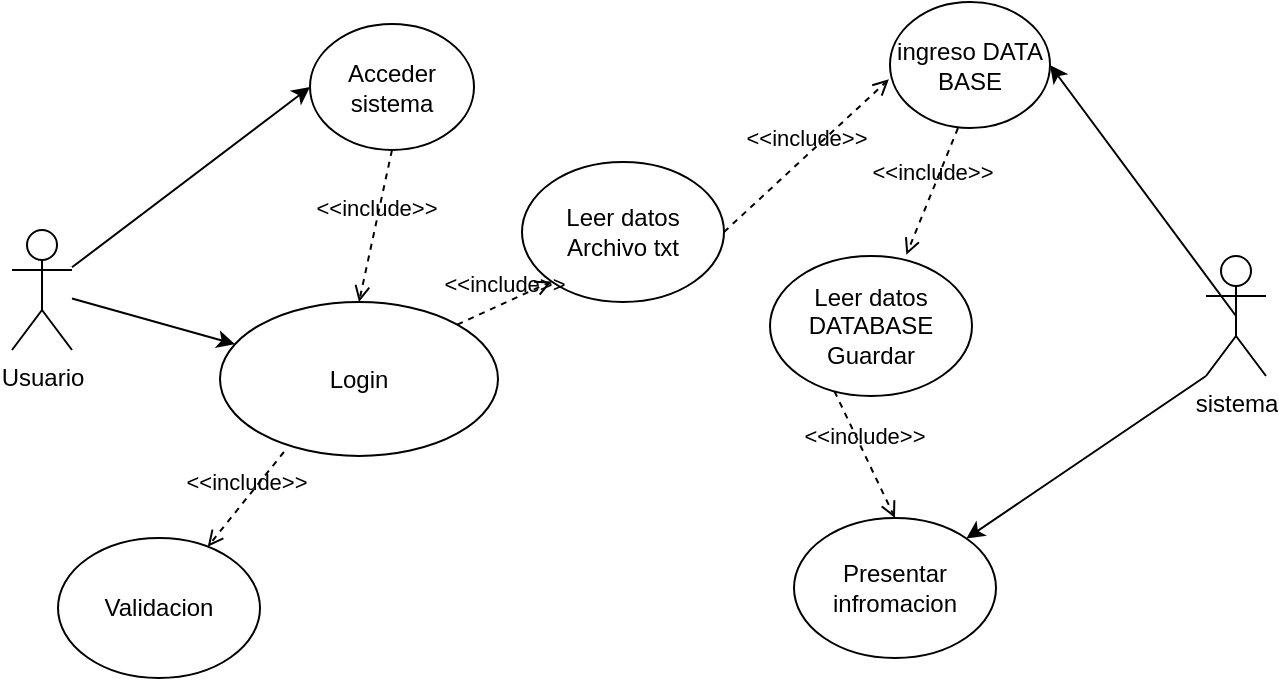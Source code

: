<mxfile>
    <diagram id="C1B6qvJcOMBr3Cnl60IN" name="Page-1">
        <mxGraphModel dx="1242" dy="611" grid="0" gridSize="10" guides="1" tooltips="1" connect="1" arrows="1" fold="1" page="1" pageScale="1" pageWidth="850" pageHeight="1100" math="0" shadow="0">
            <root>
                <mxCell id="0"/>
                <mxCell id="1" parent="0"/>
                <mxCell id="33" style="edgeStyle=none;html=1;entryX=0;entryY=0.5;entryDx=0;entryDy=0;" parent="1" source="3" target="32" edge="1">
                    <mxGeometry relative="1" as="geometry"/>
                </mxCell>
                <mxCell id="43" style="edgeStyle=none;html=1;" parent="1" source="3" target="36" edge="1">
                    <mxGeometry relative="1" as="geometry"/>
                </mxCell>
                <mxCell id="3" value="Usuario" style="shape=umlActor;verticalLabelPosition=bottom;verticalAlign=top;html=1;" parent="1" vertex="1">
                    <mxGeometry x="178" y="241" width="30" height="60" as="geometry"/>
                </mxCell>
                <mxCell id="10" value="Leer datos&lt;br&gt;Archivo txt" style="ellipse;whiteSpace=wrap;html=1;" parent="1" vertex="1">
                    <mxGeometry x="433" y="207" width="101" height="70" as="geometry"/>
                </mxCell>
                <mxCell id="13" value="ingreso DATA BASE" style="ellipse;whiteSpace=wrap;html=1;" parent="1" vertex="1">
                    <mxGeometry x="617" y="127" width="80" height="63" as="geometry"/>
                </mxCell>
                <mxCell id="16" style="edgeStyle=none;html=1;exitX=0.5;exitY=0.5;exitDx=0;exitDy=0;exitPerimeter=0;entryX=1;entryY=0.5;entryDx=0;entryDy=0;" parent="1" source="15" target="13" edge="1">
                    <mxGeometry relative="1" as="geometry"/>
                </mxCell>
                <mxCell id="15" value="sistema" style="shape=umlActor;verticalLabelPosition=bottom;verticalAlign=top;html=1;" parent="1" vertex="1">
                    <mxGeometry x="775" y="254" width="30" height="60" as="geometry"/>
                </mxCell>
                <mxCell id="19" value="&amp;lt;&amp;lt;include&amp;gt;&amp;gt;" style="html=1;verticalAlign=bottom;labelBackgroundColor=none;endArrow=open;endFill=0;dashed=1;exitX=1;exitY=0.5;exitDx=0;exitDy=0;entryX=-0.007;entryY=0.614;entryDx=0;entryDy=0;entryPerimeter=0;" parent="1" source="10" target="13" edge="1">
                    <mxGeometry width="160" relative="1" as="geometry">
                        <mxPoint x="518" y="195.5" as="sourcePoint"/>
                        <mxPoint x="678" y="195.5" as="targetPoint"/>
                    </mxGeometry>
                </mxCell>
                <mxCell id="32" value="Acceder sistema" style="ellipse;whiteSpace=wrap;html=1;" parent="1" vertex="1">
                    <mxGeometry x="327" y="138" width="82" height="63" as="geometry"/>
                </mxCell>
                <mxCell id="44" value="&amp;lt;&amp;lt;include&amp;gt;&amp;gt;" style="html=1;verticalAlign=bottom;labelBackgroundColor=none;endArrow=open;endFill=0;dashed=1;exitX=0.5;exitY=1;exitDx=0;exitDy=0;entryX=0.5;entryY=0;entryDx=0;entryDy=0;" parent="1" source="32" target="36" edge="1">
                    <mxGeometry width="160" relative="1" as="geometry">
                        <mxPoint x="473" y="199.32" as="sourcePoint"/>
                        <mxPoint x="517.174" y="140.002" as="targetPoint"/>
                    </mxGeometry>
                </mxCell>
                <mxCell id="36" value="Login" style="ellipse;whiteSpace=wrap;html=1;" parent="1" vertex="1">
                    <mxGeometry x="282" y="277" width="139" height="77" as="geometry"/>
                </mxCell>
                <mxCell id="81" value="&amp;lt;&amp;lt;include&amp;gt;&amp;gt;" style="html=1;verticalAlign=bottom;labelBackgroundColor=none;endArrow=open;endFill=0;dashed=1;entryX=0;entryY=1;entryDx=0;entryDy=0;exitX=1;exitY=0;exitDx=0;exitDy=0;" edge="1" parent="1" source="36" target="10">
                    <mxGeometry width="160" relative="1" as="geometry">
                        <mxPoint x="475" y="246" as="sourcePoint"/>
                        <mxPoint x="431" y="303" as="targetPoint"/>
                    </mxGeometry>
                </mxCell>
                <mxCell id="82" value="Leer datos&lt;br&gt;DATABASE&lt;br&gt;Guardar" style="ellipse;whiteSpace=wrap;html=1;" vertex="1" parent="1">
                    <mxGeometry x="557" y="254" width="101" height="70" as="geometry"/>
                </mxCell>
                <mxCell id="83" value="&amp;lt;&amp;lt;include&amp;gt;&amp;gt;" style="html=1;verticalAlign=bottom;labelBackgroundColor=none;endArrow=open;endFill=0;dashed=1;exitX=0.425;exitY=1;exitDx=0;exitDy=0;entryX=0.675;entryY=-0.009;entryDx=0;entryDy=0;entryPerimeter=0;exitPerimeter=0;" edge="1" parent="1" source="13" target="82">
                    <mxGeometry width="160" relative="1" as="geometry">
                        <mxPoint x="544" y="252" as="sourcePoint"/>
                        <mxPoint x="626.44" y="175.682" as="targetPoint"/>
                    </mxGeometry>
                </mxCell>
                <mxCell id="84" value="Validacion" style="ellipse;whiteSpace=wrap;html=1;" vertex="1" parent="1">
                    <mxGeometry x="201" y="395" width="101" height="70" as="geometry"/>
                </mxCell>
                <mxCell id="85" value="&amp;lt;&amp;lt;include&amp;gt;&amp;gt;" style="html=1;verticalAlign=bottom;labelBackgroundColor=none;endArrow=open;endFill=0;dashed=1;exitX=0.23;exitY=0.974;exitDx=0;exitDy=0;exitPerimeter=0;" edge="1" parent="1" source="36" target="84">
                    <mxGeometry width="160" relative="1" as="geometry">
                        <mxPoint x="378" y="211" as="sourcePoint"/>
                        <mxPoint x="361.5" y="287" as="targetPoint"/>
                    </mxGeometry>
                </mxCell>
                <mxCell id="86" value="Presentar&lt;br&gt;infromacion" style="ellipse;whiteSpace=wrap;html=1;" vertex="1" parent="1">
                    <mxGeometry x="569" y="385" width="101" height="70" as="geometry"/>
                </mxCell>
                <mxCell id="87" style="edgeStyle=none;html=1;entryX=1;entryY=0;entryDx=0;entryDy=0;exitX=0;exitY=1;exitDx=0;exitDy=0;exitPerimeter=0;" edge="1" parent="1" source="15" target="86">
                    <mxGeometry relative="1" as="geometry">
                        <mxPoint x="773" y="300" as="sourcePoint"/>
                        <mxPoint x="717" y="301" as="targetPoint"/>
                    </mxGeometry>
                </mxCell>
                <mxCell id="88" value="&amp;lt;&amp;lt;include&amp;gt;&amp;gt;" style="html=1;verticalAlign=bottom;labelBackgroundColor=none;endArrow=open;endFill=0;dashed=1;exitX=0.319;exitY=0.966;exitDx=0;exitDy=0;entryX=0.5;entryY=0;entryDx=0;entryDy=0;exitPerimeter=0;" edge="1" parent="1" source="82" target="86">
                    <mxGeometry width="160" relative="1" as="geometry">
                        <mxPoint x="569" y="310" as="sourcePoint"/>
                        <mxPoint x="543.175" y="373.37" as="targetPoint"/>
                    </mxGeometry>
                </mxCell>
            </root>
        </mxGraphModel>
    </diagram>
</mxfile>
